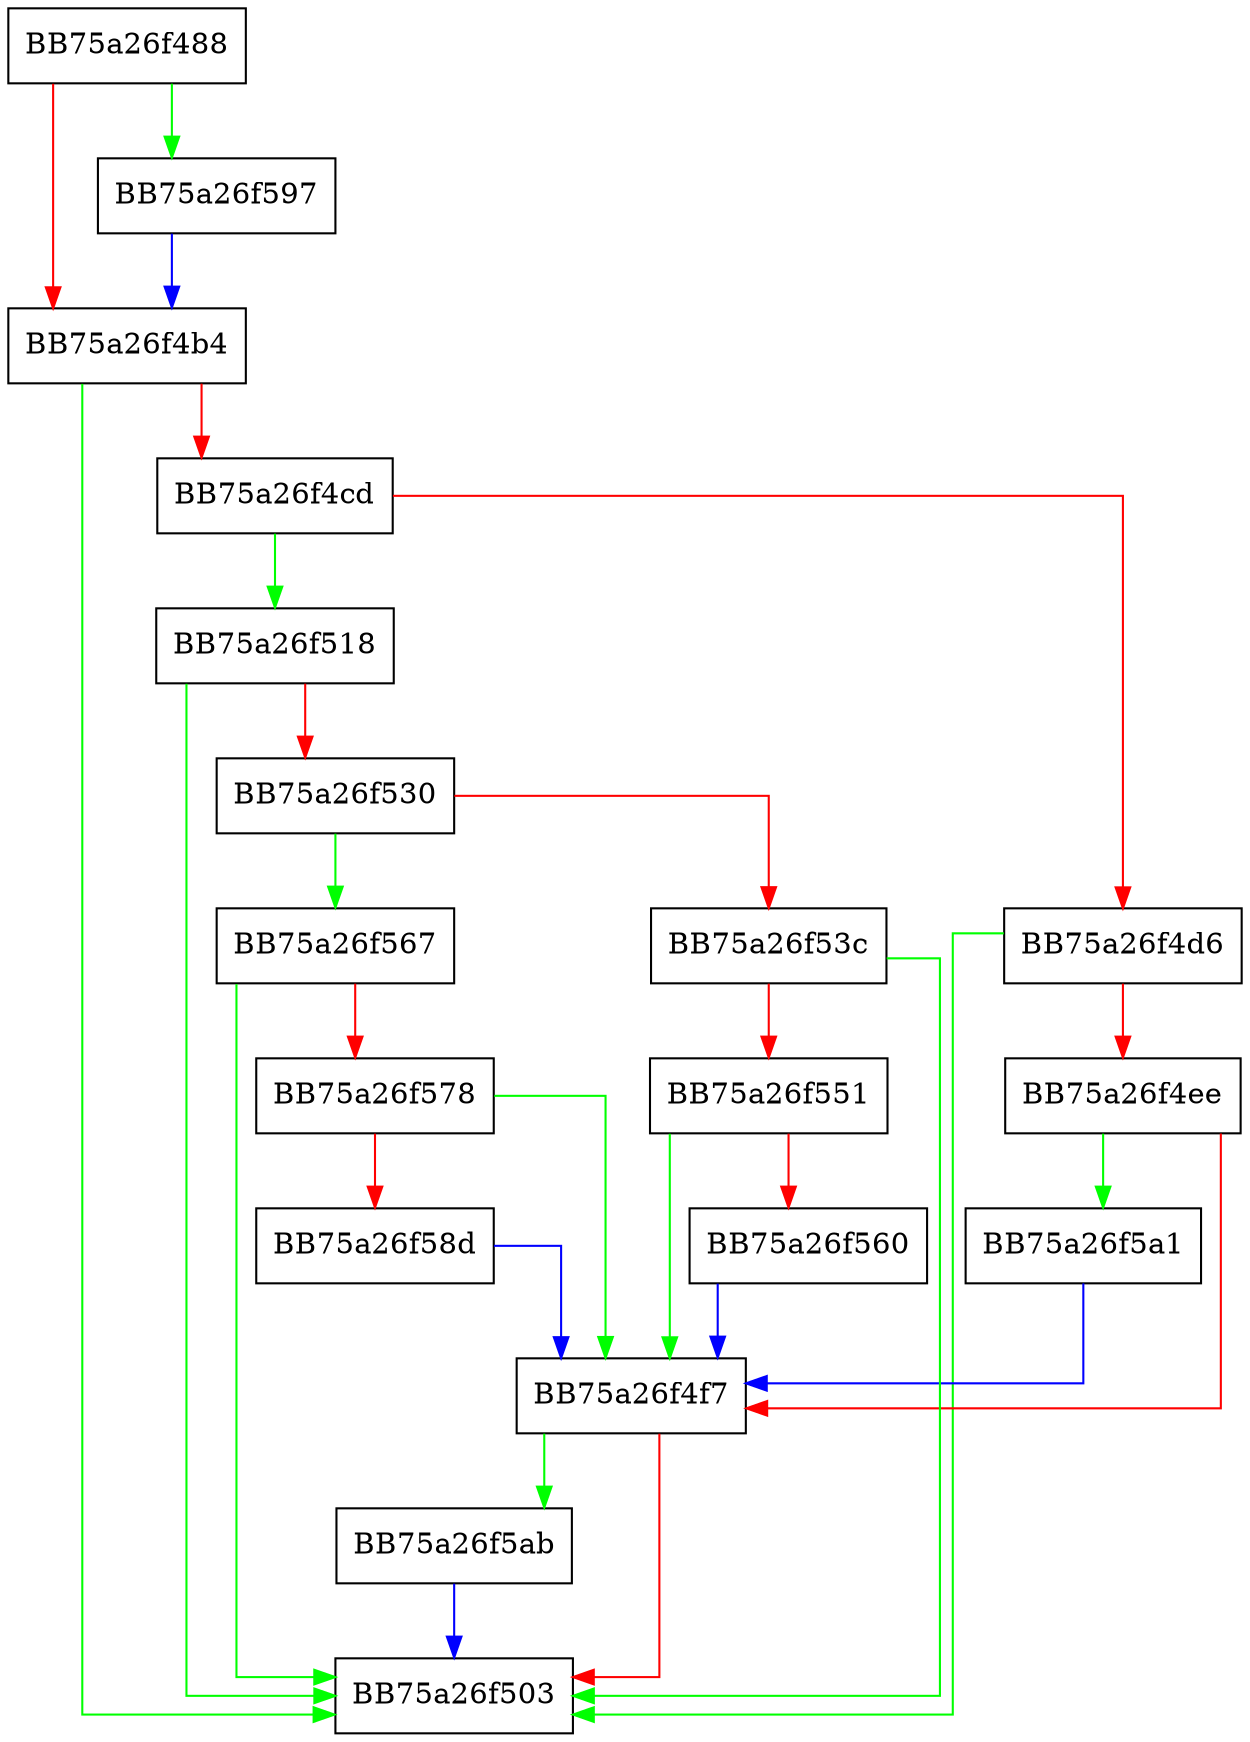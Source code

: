digraph GetLength {
  node [shape="box"];
  graph [splines=ortho];
  BB75a26f488 -> BB75a26f597 [color="green"];
  BB75a26f488 -> BB75a26f4b4 [color="red"];
  BB75a26f4b4 -> BB75a26f503 [color="green"];
  BB75a26f4b4 -> BB75a26f4cd [color="red"];
  BB75a26f4cd -> BB75a26f518 [color="green"];
  BB75a26f4cd -> BB75a26f4d6 [color="red"];
  BB75a26f4d6 -> BB75a26f503 [color="green"];
  BB75a26f4d6 -> BB75a26f4ee [color="red"];
  BB75a26f4ee -> BB75a26f5a1 [color="green"];
  BB75a26f4ee -> BB75a26f4f7 [color="red"];
  BB75a26f4f7 -> BB75a26f5ab [color="green"];
  BB75a26f4f7 -> BB75a26f503 [color="red"];
  BB75a26f518 -> BB75a26f503 [color="green"];
  BB75a26f518 -> BB75a26f530 [color="red"];
  BB75a26f530 -> BB75a26f567 [color="green"];
  BB75a26f530 -> BB75a26f53c [color="red"];
  BB75a26f53c -> BB75a26f503 [color="green"];
  BB75a26f53c -> BB75a26f551 [color="red"];
  BB75a26f551 -> BB75a26f4f7 [color="green"];
  BB75a26f551 -> BB75a26f560 [color="red"];
  BB75a26f560 -> BB75a26f4f7 [color="blue"];
  BB75a26f567 -> BB75a26f503 [color="green"];
  BB75a26f567 -> BB75a26f578 [color="red"];
  BB75a26f578 -> BB75a26f4f7 [color="green"];
  BB75a26f578 -> BB75a26f58d [color="red"];
  BB75a26f58d -> BB75a26f4f7 [color="blue"];
  BB75a26f597 -> BB75a26f4b4 [color="blue"];
  BB75a26f5a1 -> BB75a26f4f7 [color="blue"];
  BB75a26f5ab -> BB75a26f503 [color="blue"];
}